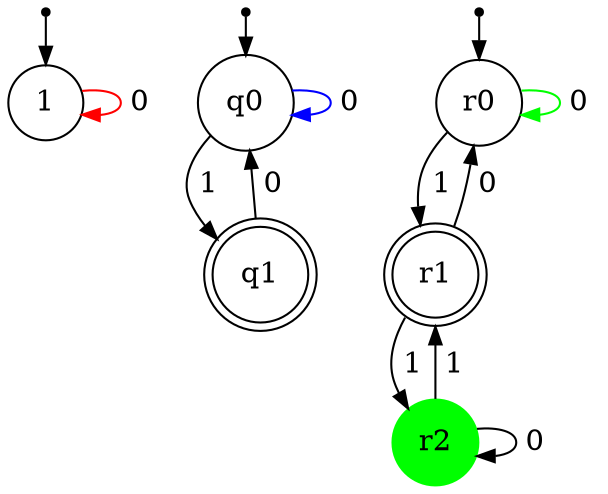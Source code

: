 digraph {
	subgraph{
		ranksep=0.5 size="8, 8"
		rankdir=LR
		Initial0 [label="" fontsize=14.0 shape=point]
		p0 [label="1" fontsize=14.0 shape=circle]
		Initial0 -> p0 [arrowsize=0.85]
		p0 -> p0 [label=" 0 " arrowsize=0.85 fontsize=14.0 color=red]
	}
	subgraph{
		ranksep=0.5 size="8, 8"
		rankdir=LR
		Initial1 [label="" fontsize=14.0 shape=point]
		q0 [fontsize=14.0 shape=circle]
		q1 [fontsize=14.0 shape=doublecircle ]
		Initial1 -> q0 [arrowsize=0.85]
		q0 -> q0 [label=" 0 " arrowsize=0.85 fontsize=14.0 color=blue]
		q0 -> q1 [label=" 1 " arrowsize=0.85 fontsize=14.0]
		q1 -> q0 [label=" 0 " arrowsize=0.85 fontsize=14.0]
	}
	subgraph{
		ranksep=0.5 size="8, 8"
		rankdir=LR
		Initial2 [label="" fontsize=14.0 shape=point]
		r0 [fontsize=14.0 shape=circle]
		r1 [fontsize=14.0 shape=doublecircle ]
		r2 [fontsize=14.0 shape=circle color=green style=filled]
		Initial2 -> r0 [arrowsize=0.85]
		r0 -> r0 [label=" 0 " arrowsize=0.85 fontsize=14.0 color=green]
		r0 -> r1 [label=" 1 " arrowsize=0.85 fontsize=14.0]
		r1 -> r0 [label=" 0 " arrowsize=0.85 fontsize=14.0]
		r1 -> r2 [label=" 1 " arrowsize=0.85 fontsize=14.0]
		r2 -> r2 [label=" 0 " arrowsize=0.85 fontsize=14.0]
		r2 -> r1 [label=" 1 " arrowsize=0.85 fontsize=14.0]
	}
}
